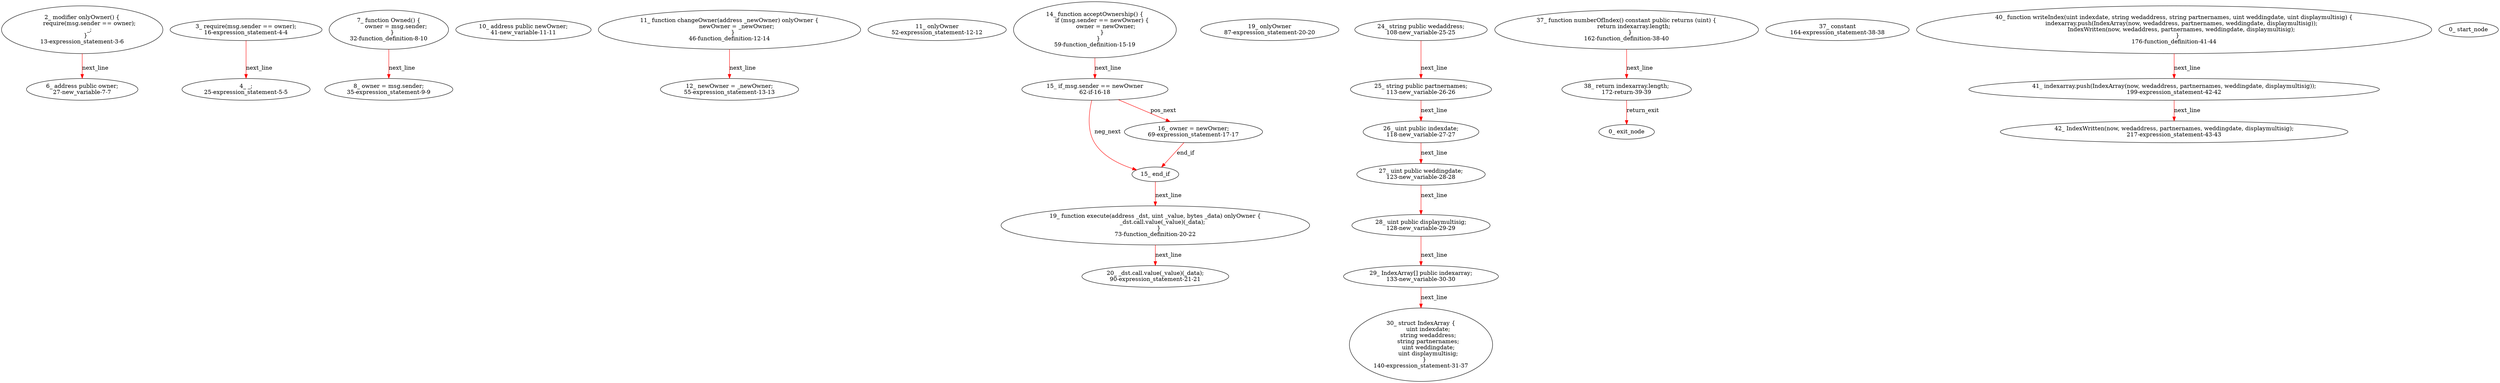 digraph  {
13 [label="2_ modifier onlyOwner() {\n        require(msg.sender == owner);\n        _;\n    }\n13-expression_statement-3-6", method="", type_label=expression_statement];
16 [label="3_ require(msg.sender == owner);\n16-expression_statement-4-4", method="", type_label=expression_statement];
25 [label="4_ _;\n25-expression_statement-5-5", method="", type_label=expression_statement];
27 [label="6_ address public owner;\n27-new_variable-7-7", method="", type_label=new_variable];
32 [label="7_ function Owned() {\n        owner = msg.sender;\n    }\n32-function_definition-8-10", method="Owned()", type_label=function_definition];
35 [label="8_ owner = msg.sender;\n35-expression_statement-9-9", method="Owned()", type_label=expression_statement];
41 [label="10_ address public newOwner;\n41-new_variable-11-11", method="", type_label=new_variable];
46 [label="11_ function changeOwner(address _newOwner) onlyOwner {\n        newOwner = _newOwner;\n    }\n46-function_definition-12-14", method="changeOwner(address _newOwner)", type_label=function_definition];
52 [label="11_ onlyOwner\n52-expression_statement-12-12", method="changeOwner(address _newOwner)", type_label=expression_statement];
55 [label="12_ newOwner = _newOwner;\n55-expression_statement-13-13", method="changeOwner(address _newOwner)", type_label=expression_statement];
59 [label="14_ function acceptOwnership() {\n        if (msg.sender == newOwner) {\n            owner = newOwner;\n        }\n    }\n59-function_definition-15-19", method="acceptOwnership()", type_label=function_definition];
62 [label="15_ if_msg.sender == newOwner\n62-if-16-18", method="acceptOwnership()", type_label=if];
309 [label="15_ end_if", method="acceptOwnership()", type_label=end_if];
69 [label="16_ owner = newOwner;\n69-expression_statement-17-17", method="acceptOwnership()", type_label=expression_statement];
73 [label="19_ function execute(address _dst, uint _value, bytes _data) onlyOwner {\n        _dst.call.value(_value)(_data);\n    }\n73-function_definition-20-22", method="execute(address _dst,uint _value,bytes _data)", type_label=function_definition];
87 [label="19_ onlyOwner\n87-expression_statement-20-20", method="execute(address _dst,uint _value,bytes _data)", type_label=expression_statement];
90 [label="20_ _dst.call.value(_value)(_data);\n90-expression_statement-21-21", method="execute(address _dst,uint _value,bytes _data)", type_label=expression_statement];
108 [label="24_ string public wedaddress;\n108-new_variable-25-25", method="", type_label=new_variable];
113 [label="25_ string public partnernames;\n113-new_variable-26-26", method="", type_label=new_variable];
118 [label="26_ uint public indexdate;\n118-new_variable-27-27", method="", type_label=new_variable];
123 [label="27_ uint public weddingdate;\n123-new_variable-28-28", method="", type_label=new_variable];
128 [label="28_ uint public displaymultisig;\n128-new_variable-29-29", method="", type_label=new_variable];
133 [label="29_ IndexArray[] public indexarray;\n133-new_variable-30-30", method="", type_label=new_variable];
140 [label="30_ struct IndexArray {\n        uint indexdate;\n        string wedaddress;\n        string partnernames;\n        uint weddingdate;\n        uint displaymultisig;\n    }\n140-expression_statement-31-37", method="IndexArray()", type_label=expression_statement];
162 [label="37_ function numberOfIndex() constant public returns (uint) {\n        return indexarray.length;\n    }\n162-function_definition-38-40", method="numberOfIndex()", type_label=function_definition];
164 [label="37_ constant\n164-expression_statement-38-38", method="numberOfIndex()", type_label=expression_statement];
172 [label="38_ return indexarray.length;\n172-return-39-39", method="numberOfIndex()", type_label=return];
176 [label="40_ function writeIndex(uint indexdate, string wedaddress, string partnernames, uint weddingdate, uint displaymultisig) {\n        indexarray.push(IndexArray(now, wedaddress, partnernames, weddingdate, displaymultisig));\n        IndexWritten(now, wedaddress, partnernames, weddingdate, displaymultisig);\n    }\n176-function_definition-41-44", method="writeIndex(uint indexdate,string wedaddress,string partnernames,uint weddingdate,uint displaymultisig)", type_label=function_definition];
199 [label="41_ indexarray.push(IndexArray(now, wedaddress, partnernames, weddingdate, displaymultisig));\n199-expression_statement-42-42", method="writeIndex(uint indexdate,string wedaddress,string partnernames,uint weddingdate,uint displaymultisig)", type_label=expression_statement];
217 [label="42_ IndexWritten(now, wedaddress, partnernames, weddingdate, displaymultisig);\n217-expression_statement-43-43", method="writeIndex(uint indexdate,string wedaddress,string partnernames,uint weddingdate,uint displaymultisig)", type_label=expression_statement];
1 [label="0_ start_node", method="", type_label=start];
2 [label="0_ exit_node", method="", type_label=exit];
13 -> 27  [color=red, controlflow_type=next_line, edge_type=CFG_edge, key=0, label=next_line];
16 -> 25  [color=red, controlflow_type=next_line, edge_type=CFG_edge, key=0, label=next_line];
32 -> 35  [color=red, controlflow_type=next_line, edge_type=CFG_edge, key=0, label=next_line];
46 -> 55  [color=red, controlflow_type=next_line, edge_type=CFG_edge, key=0, label=next_line];
59 -> 62  [color=red, controlflow_type=next_line, edge_type=CFG_edge, key=0, label=next_line];
62 -> 69  [color=red, controlflow_type=pos_next, edge_type=CFG_edge, key=0, label=pos_next];
62 -> 309  [color=red, controlflow_type=neg_next, edge_type=CFG_edge, key=0, label=neg_next];
309 -> 73  [color=red, controlflow_type=next_line, edge_type=CFG_edge, key=0, label=next_line];
69 -> 309  [color=red, controlflow_type=end_if, edge_type=CFG_edge, key=0, label=end_if];
73 -> 90  [color=red, controlflow_type=next_line, edge_type=CFG_edge, key=0, label=next_line];
108 -> 113  [color=red, controlflow_type=next_line, edge_type=CFG_edge, key=0, label=next_line];
113 -> 118  [color=red, controlflow_type=next_line, edge_type=CFG_edge, key=0, label=next_line];
118 -> 123  [color=red, controlflow_type=next_line, edge_type=CFG_edge, key=0, label=next_line];
123 -> 128  [color=red, controlflow_type=next_line, edge_type=CFG_edge, key=0, label=next_line];
128 -> 133  [color=red, controlflow_type=next_line, edge_type=CFG_edge, key=0, label=next_line];
133 -> 140  [color=red, controlflow_type=next_line, edge_type=CFG_edge, key=0, label=next_line];
162 -> 172  [color=red, controlflow_type=next_line, edge_type=CFG_edge, key=0, label=next_line];
172 -> 2  [color=red, controlflow_type=return_exit, edge_type=CFG_edge, key=0, label=return_exit];
176 -> 199  [color=red, controlflow_type=next_line, edge_type=CFG_edge, key=0, label=next_line];
199 -> 217  [color=red, controlflow_type=next_line, edge_type=CFG_edge, key=0, label=next_line];
}
